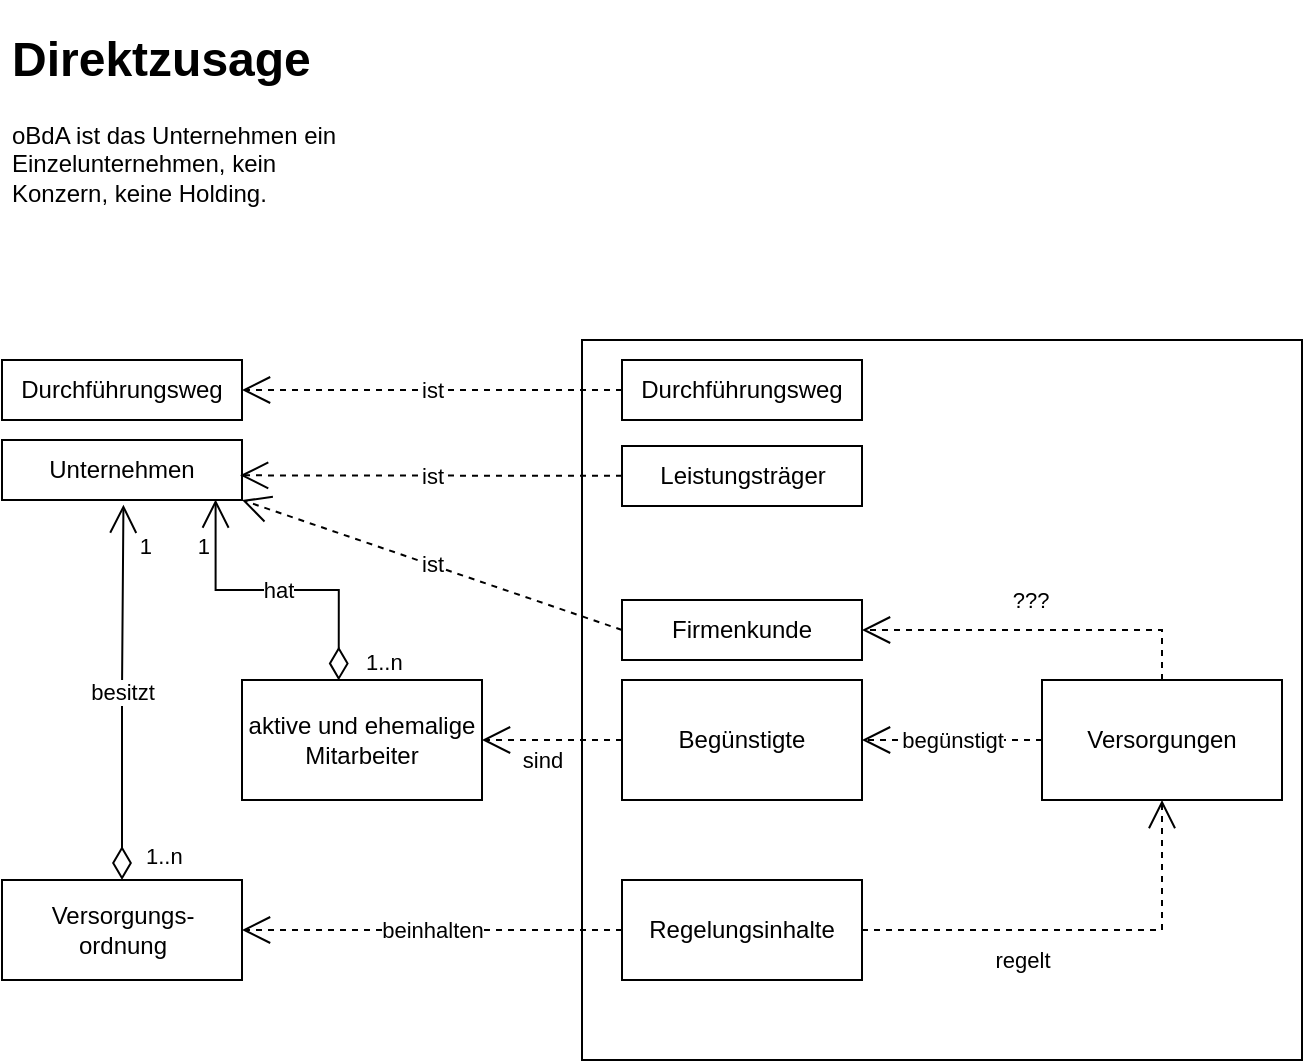 <mxfile version="20.2.3" type="github">
  <diagram id="C-uBXY8Ged-GaZulML1R" name="Seite-1">
    <mxGraphModel dx="916" dy="613" grid="1" gridSize="10" guides="1" tooltips="1" connect="1" arrows="1" fold="1" page="1" pageScale="1" pageWidth="827" pageHeight="1169" math="0" shadow="0">
      <root>
        <mxCell id="0" />
        <mxCell id="1" parent="0" />
        <mxCell id="RzIyw1bG6GVlp3xsneUb-1" value="" style="whiteSpace=wrap;html=1;aspect=fixed;" vertex="1" parent="1">
          <mxGeometry x="400" y="390" width="360" height="360" as="geometry" />
        </mxCell>
        <mxCell id="RzIyw1bG6GVlp3xsneUb-3" value="&lt;div&gt;Unternehmen&lt;/div&gt;" style="rounded=0;whiteSpace=wrap;html=1;" vertex="1" parent="1">
          <mxGeometry x="110" y="440" width="120" height="30" as="geometry" />
        </mxCell>
        <mxCell id="RzIyw1bG6GVlp3xsneUb-6" value="Durchführungsweg" style="rounded=0;whiteSpace=wrap;html=1;" vertex="1" parent="1">
          <mxGeometry x="110" y="400" width="120" height="30" as="geometry" />
        </mxCell>
        <mxCell id="RzIyw1bG6GVlp3xsneUb-7" value="Leistungsträger" style="html=1;" vertex="1" parent="1">
          <mxGeometry x="420" y="443" width="120" height="30" as="geometry" />
        </mxCell>
        <mxCell id="RzIyw1bG6GVlp3xsneUb-9" value="Durchführungsweg" style="rounded=0;whiteSpace=wrap;html=1;" vertex="1" parent="1">
          <mxGeometry x="420" y="400" width="120" height="30" as="geometry" />
        </mxCell>
        <mxCell id="RzIyw1bG6GVlp3xsneUb-11" value="ist" style="endArrow=open;endSize=12;dashed=1;html=1;rounded=0;entryX=0.992;entryY=0.589;entryDx=0;entryDy=0;entryPerimeter=0;" edge="1" parent="1" source="RzIyw1bG6GVlp3xsneUb-7" target="RzIyw1bG6GVlp3xsneUb-3">
          <mxGeometry width="160" relative="1" as="geometry">
            <mxPoint x="410" y="600" as="sourcePoint" />
            <mxPoint x="570" y="600" as="targetPoint" />
          </mxGeometry>
        </mxCell>
        <mxCell id="RzIyw1bG6GVlp3xsneUb-12" value="ist" style="endArrow=open;endSize=12;dashed=1;html=1;rounded=0;entryX=1;entryY=0.5;entryDx=0;entryDy=0;exitX=0;exitY=0.5;exitDx=0;exitDy=0;" edge="1" parent="1" source="RzIyw1bG6GVlp3xsneUb-9" target="RzIyw1bG6GVlp3xsneUb-6">
          <mxGeometry width="160" relative="1" as="geometry">
            <mxPoint x="410" y="600" as="sourcePoint" />
            <mxPoint x="570" y="600" as="targetPoint" />
          </mxGeometry>
        </mxCell>
        <mxCell id="RzIyw1bG6GVlp3xsneUb-13" value="&lt;div&gt;Versorgungs-&lt;/div&gt;&lt;div&gt;ordnung&lt;/div&gt;" style="html=1;" vertex="1" parent="1">
          <mxGeometry x="110" y="660" width="120" height="50" as="geometry" />
        </mxCell>
        <mxCell id="RzIyw1bG6GVlp3xsneUb-17" value="besitzt" style="endArrow=open;html=1;endSize=12;startArrow=diamondThin;startSize=14;startFill=0;edgeStyle=orthogonalEdgeStyle;rounded=0;exitX=0.5;exitY=0;exitDx=0;exitDy=0;entryX=0.506;entryY=1.078;entryDx=0;entryDy=0;entryPerimeter=0;" edge="1" parent="1" source="RzIyw1bG6GVlp3xsneUb-13" target="RzIyw1bG6GVlp3xsneUb-3">
          <mxGeometry relative="1" as="geometry">
            <mxPoint x="200" y="540" as="sourcePoint" />
            <mxPoint x="360" y="540" as="targetPoint" />
          </mxGeometry>
        </mxCell>
        <mxCell id="RzIyw1bG6GVlp3xsneUb-18" value="1..n" style="edgeLabel;resizable=0;html=1;align=left;verticalAlign=top;" connectable="0" vertex="1" parent="RzIyw1bG6GVlp3xsneUb-17">
          <mxGeometry x="-1" relative="1" as="geometry">
            <mxPoint x="10" y="-25" as="offset" />
          </mxGeometry>
        </mxCell>
        <mxCell id="RzIyw1bG6GVlp3xsneUb-19" value="1" style="edgeLabel;resizable=0;html=1;align=right;verticalAlign=top;" connectable="0" vertex="1" parent="RzIyw1bG6GVlp3xsneUb-17">
          <mxGeometry x="1" relative="1" as="geometry">
            <mxPoint x="15" y="8" as="offset" />
          </mxGeometry>
        </mxCell>
        <mxCell id="RzIyw1bG6GVlp3xsneUb-20" value="Regelungsinhalte" style="rounded=0;whiteSpace=wrap;html=1;" vertex="1" parent="1">
          <mxGeometry x="420" y="660" width="120" height="50" as="geometry" />
        </mxCell>
        <mxCell id="RzIyw1bG6GVlp3xsneUb-21" value="Firmenkunde" style="rounded=0;whiteSpace=wrap;html=1;" vertex="1" parent="1">
          <mxGeometry x="420" y="520" width="120" height="30" as="geometry" />
        </mxCell>
        <mxCell id="RzIyw1bG6GVlp3xsneUb-22" value="Begünstigte" style="rounded=0;whiteSpace=wrap;html=1;" vertex="1" parent="1">
          <mxGeometry x="420" y="560" width="120" height="60" as="geometry" />
        </mxCell>
        <mxCell id="RzIyw1bG6GVlp3xsneUb-23" value="aktive und ehemalige Mitarbeiter" style="rounded=0;whiteSpace=wrap;html=1;" vertex="1" parent="1">
          <mxGeometry x="230" y="560" width="120" height="60" as="geometry" />
        </mxCell>
        <mxCell id="RzIyw1bG6GVlp3xsneUb-26" value="&lt;h1&gt;Direktzusage&lt;br&gt;&lt;/h1&gt;&lt;p&gt;oBdA ist das Unternehmen ein Einzelunternehmen, kein Konzern, keine Holding.&lt;br&gt;&lt;/p&gt;" style="text;html=1;strokeColor=none;fillColor=none;spacing=5;spacingTop=-20;whiteSpace=wrap;overflow=hidden;rounded=0;" vertex="1" parent="1">
          <mxGeometry x="110" y="230" width="190" height="120" as="geometry" />
        </mxCell>
        <mxCell id="RzIyw1bG6GVlp3xsneUb-29" value="beinhalten" style="endArrow=open;endSize=12;dashed=1;html=1;rounded=0;entryX=1;entryY=0.5;entryDx=0;entryDy=0;" edge="1" parent="1" source="RzIyw1bG6GVlp3xsneUb-20" target="RzIyw1bG6GVlp3xsneUb-13">
          <mxGeometry width="160" relative="1" as="geometry">
            <mxPoint x="460" y="520" as="sourcePoint" />
            <mxPoint x="620" y="520" as="targetPoint" />
          </mxGeometry>
        </mxCell>
        <mxCell id="RzIyw1bG6GVlp3xsneUb-31" value="hat" style="endArrow=open;html=1;endSize=12;startArrow=diamondThin;startSize=14;startFill=0;edgeStyle=orthogonalEdgeStyle;rounded=0;exitX=0.403;exitY=0.003;exitDx=0;exitDy=0;exitPerimeter=0;entryX=0.89;entryY=0.993;entryDx=0;entryDy=0;entryPerimeter=0;" edge="1" parent="1" source="RzIyw1bG6GVlp3xsneUb-23" target="RzIyw1bG6GVlp3xsneUb-3">
          <mxGeometry relative="1" as="geometry">
            <mxPoint x="460" y="520" as="sourcePoint" />
            <mxPoint x="620" y="520" as="targetPoint" />
          </mxGeometry>
        </mxCell>
        <mxCell id="RzIyw1bG6GVlp3xsneUb-32" value="1..n" style="edgeLabel;resizable=0;html=1;align=left;verticalAlign=top;" connectable="0" vertex="1" parent="RzIyw1bG6GVlp3xsneUb-31">
          <mxGeometry x="-1" relative="1" as="geometry">
            <mxPoint x="12" y="-22" as="offset" />
          </mxGeometry>
        </mxCell>
        <mxCell id="RzIyw1bG6GVlp3xsneUb-33" value="1" style="edgeLabel;resizable=0;html=1;align=right;verticalAlign=top;" connectable="0" vertex="1" parent="RzIyw1bG6GVlp3xsneUb-31">
          <mxGeometry x="1" relative="1" as="geometry">
            <mxPoint x="-2" y="10" as="offset" />
          </mxGeometry>
        </mxCell>
        <mxCell id="RzIyw1bG6GVlp3xsneUb-34" value="sind" style="endArrow=open;endSize=12;dashed=1;html=1;rounded=0;entryX=1;entryY=0.5;entryDx=0;entryDy=0;exitX=0;exitY=0.5;exitDx=0;exitDy=0;" edge="1" parent="1" source="RzIyw1bG6GVlp3xsneUb-22" target="RzIyw1bG6GVlp3xsneUb-23">
          <mxGeometry x="0.143" y="10" width="160" relative="1" as="geometry">
            <mxPoint x="460" y="520" as="sourcePoint" />
            <mxPoint x="620" y="520" as="targetPoint" />
            <mxPoint as="offset" />
          </mxGeometry>
        </mxCell>
        <mxCell id="RzIyw1bG6GVlp3xsneUb-35" value="&lt;div&gt;Versorgungen&lt;/div&gt;" style="rounded=0;whiteSpace=wrap;html=1;" vertex="1" parent="1">
          <mxGeometry x="630" y="560" width="120" height="60" as="geometry" />
        </mxCell>
        <mxCell id="RzIyw1bG6GVlp3xsneUb-36" value="???" style="endArrow=open;endSize=12;dashed=1;html=1;rounded=0;exitX=0.5;exitY=0;exitDx=0;exitDy=0;entryX=1;entryY=0.5;entryDx=0;entryDy=0;" edge="1" parent="1" source="RzIyw1bG6GVlp3xsneUb-35" target="RzIyw1bG6GVlp3xsneUb-21">
          <mxGeometry x="0.04" y="-15" width="160" relative="1" as="geometry">
            <mxPoint x="500" y="510" as="sourcePoint" />
            <mxPoint x="660" y="510" as="targetPoint" />
            <Array as="points">
              <mxPoint x="690" y="535" />
            </Array>
            <mxPoint as="offset" />
          </mxGeometry>
        </mxCell>
        <mxCell id="RzIyw1bG6GVlp3xsneUb-37" value="begünstigt" style="endArrow=open;endSize=12;dashed=1;html=1;rounded=0;entryX=1;entryY=0.5;entryDx=0;entryDy=0;" edge="1" parent="1" source="RzIyw1bG6GVlp3xsneUb-35" target="RzIyw1bG6GVlp3xsneUb-22">
          <mxGeometry width="160" relative="1" as="geometry">
            <mxPoint x="460" y="520" as="sourcePoint" />
            <mxPoint x="620" y="520" as="targetPoint" />
          </mxGeometry>
        </mxCell>
        <mxCell id="RzIyw1bG6GVlp3xsneUb-38" value="ist" style="endArrow=open;endSize=12;dashed=1;html=1;rounded=0;exitX=0;exitY=0.5;exitDx=0;exitDy=0;entryX=1;entryY=1;entryDx=0;entryDy=0;" edge="1" parent="1" source="RzIyw1bG6GVlp3xsneUb-21" target="RzIyw1bG6GVlp3xsneUb-3">
          <mxGeometry width="160" relative="1" as="geometry">
            <mxPoint x="460" y="540" as="sourcePoint" />
            <mxPoint x="620" y="540" as="targetPoint" />
          </mxGeometry>
        </mxCell>
        <mxCell id="RzIyw1bG6GVlp3xsneUb-39" value="regelt" style="endArrow=open;endSize=12;dashed=1;html=1;rounded=0;exitX=1;exitY=0.5;exitDx=0;exitDy=0;entryX=0.5;entryY=1;entryDx=0;entryDy=0;" edge="1" parent="1" source="RzIyw1bG6GVlp3xsneUb-20" target="RzIyw1bG6GVlp3xsneUb-35">
          <mxGeometry x="-0.256" y="-15" width="160" relative="1" as="geometry">
            <mxPoint x="570" y="680" as="sourcePoint" />
            <mxPoint x="730" y="680" as="targetPoint" />
            <Array as="points">
              <mxPoint x="690" y="685" />
            </Array>
            <mxPoint as="offset" />
          </mxGeometry>
        </mxCell>
      </root>
    </mxGraphModel>
  </diagram>
</mxfile>
